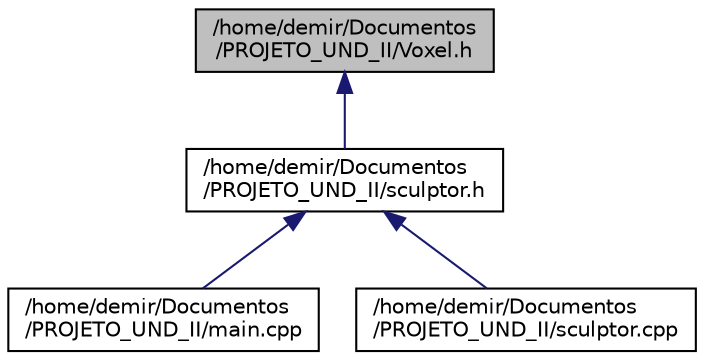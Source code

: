 digraph "/home/demir/Documentos/PROJETO_UND_II/Voxel.h"
{
  edge [fontname="Helvetica",fontsize="10",labelfontname="Helvetica",labelfontsize="10"];
  node [fontname="Helvetica",fontsize="10",shape=record];
  Node1 [label="/home/demir/Documentos\l/PROJETO_UND_II/Voxel.h",height=0.2,width=0.4,color="black", fillcolor="grey75", style="filled", fontcolor="black"];
  Node1 -> Node2 [dir="back",color="midnightblue",fontsize="10",style="solid",fontname="Helvetica"];
  Node2 [label="/home/demir/Documentos\l/PROJETO_UND_II/sculptor.h",height=0.2,width=0.4,color="black", fillcolor="white", style="filled",URL="$sculptor_8h.html"];
  Node2 -> Node3 [dir="back",color="midnightblue",fontsize="10",style="solid",fontname="Helvetica"];
  Node3 [label="/home/demir/Documentos\l/PROJETO_UND_II/main.cpp",height=0.2,width=0.4,color="black", fillcolor="white", style="filled",URL="$main_8cpp.html"];
  Node2 -> Node4 [dir="back",color="midnightblue",fontsize="10",style="solid",fontname="Helvetica"];
  Node4 [label="/home/demir/Documentos\l/PROJETO_UND_II/sculptor.cpp",height=0.2,width=0.4,color="black", fillcolor="white", style="filled",URL="$sculptor_8cpp.html"];
}
